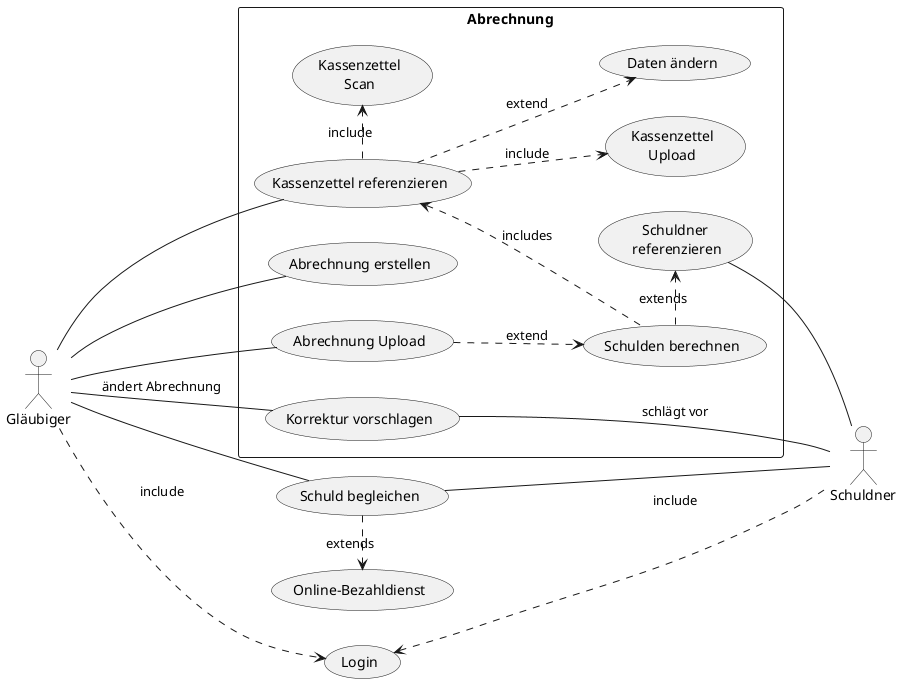 @startuml
skinparam packageStyle rectangle
actor Gläubiger
actor Schuldner

Gläubiger ..>(Login):include
(Login)<...(Schuldner):include
Gläubiger--(Schuld begleichen)
(Schuld begleichen)-Schuldner
(Schuld begleichen).> (Online-Bezahldienst):extends


rectangle Abrechnung {
left to right direction

Gläubiger--(Abrechnung erstellen)
Gläubiger--(Kassenzettel referenzieren)
    (Kassenzettel referenzieren).> (Kassenzettel\nScan):include
    (Kassenzettel referenzieren)..> (Kassenzettel\nUpload):include
    (Kassenzettel referenzieren)..> (Daten ändern):extend
    (Kassenzettel referenzieren)<..(Schulden berechnen):includes
 Gläubiger--(Abrechnung Upload)
    (Abrechnung Upload)..>(Schulden berechnen):extend
        (Schulden berechnen).>(Schuldner\n referenzieren):extends
            (Schuldner\n referenzieren)--Schuldner
 (Korrektur vorschlagen)--Schuldner:schlägt vor
 (Korrektur vorschlagen)--Gläubiger:ändert Abrechnung
}

@enduml